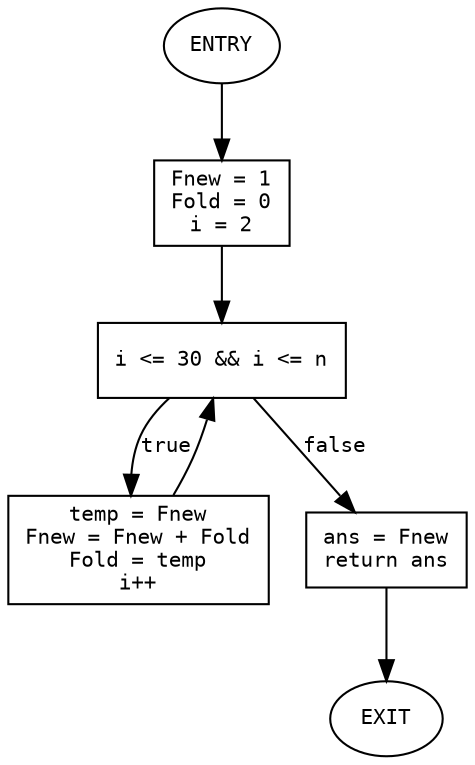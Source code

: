 digraph CFG_fib {
    node [shape=box, fontname="Courier", fontsize=10];
    edge [fontname="Courier", fontsize=10];

    entry [label="ENTRY", shape=ellipse];
    exit [label="EXIT", shape=ellipse];

    B1 [label="Fnew = 1\nFold = 0\ni = 2"];
    B2 [label="i <= 30 && i <= n"];
    B3 [label="temp = Fnew\nFnew = Fnew + Fold\nFold = temp\ni++"];
    B4 [label="ans = Fnew\nreturn ans"];

    entry -> B1;
    B1 -> B2;
    B2 -> B3 [label="true"];
    B2 -> B4 [label="false"];
    B3 -> B2;
    B4 -> exit;
}